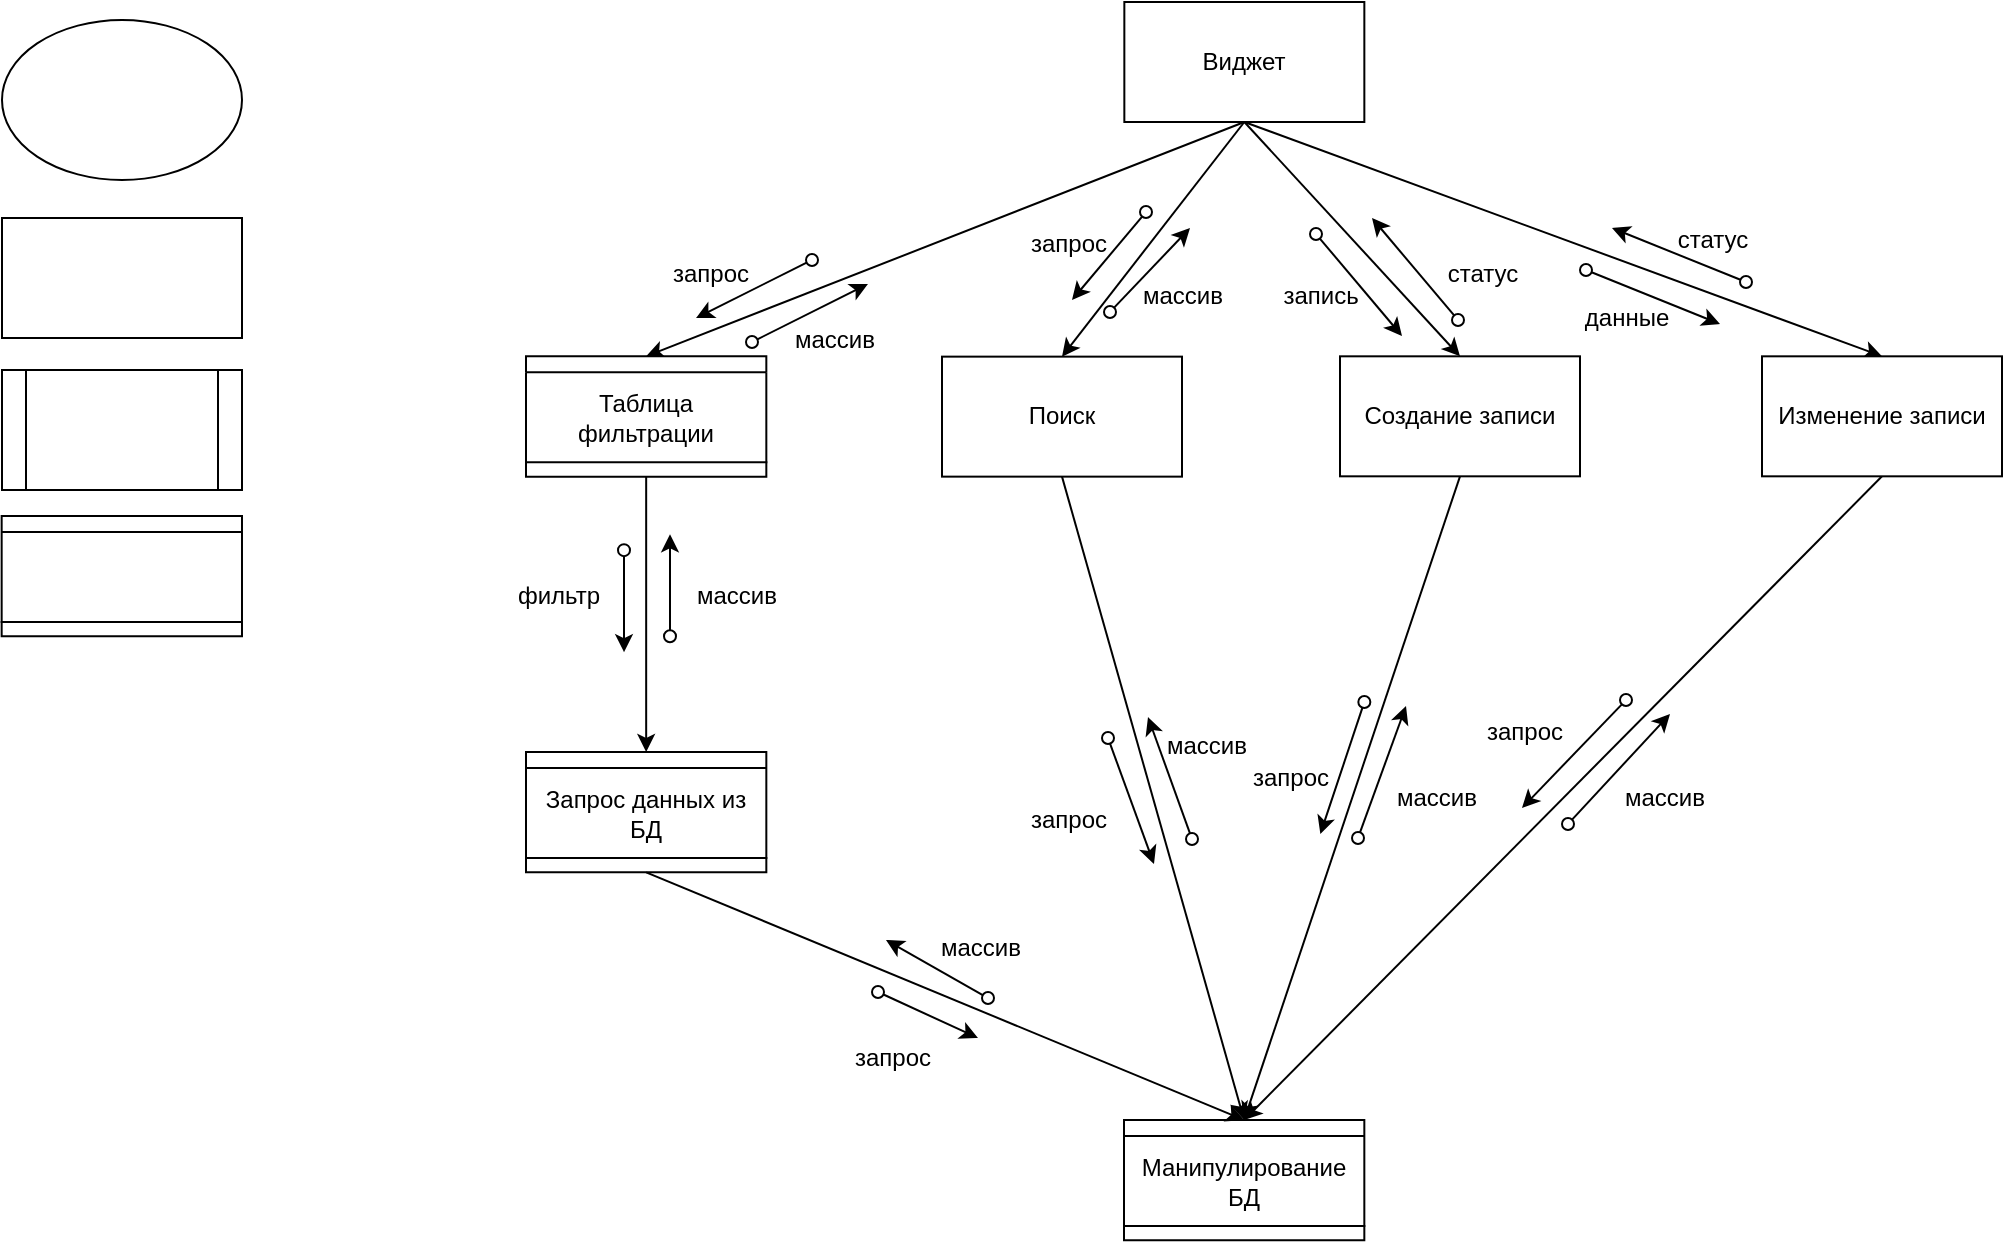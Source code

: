 <mxfile version="27.1.1">
  <diagram name="Page-1" id="kj00pv-wOyioAJ5D3fAY">
    <mxGraphModel dx="2175" dy="412" grid="0" gridSize="10" guides="1" tooltips="1" connect="1" arrows="1" fold="1" page="0" pageScale="1" pageWidth="850" pageHeight="1100" math="0" shadow="0">
      <root>
        <mxCell id="0" />
        <mxCell id="1" parent="0" />
        <mxCell id="R294HOnMax8EMjDLNMVa-26" value="" style="rounded=0;whiteSpace=wrap;html=1;" parent="1" vertex="1">
          <mxGeometry x="-427" y="602" width="120" height="60" as="geometry" />
        </mxCell>
        <mxCell id="R294HOnMax8EMjDLNMVa-27" value="" style="shape=process;whiteSpace=wrap;html=1;backgroundOutline=1;" parent="1" vertex="1">
          <mxGeometry x="-427" y="678" width="120" height="60" as="geometry" />
        </mxCell>
        <mxCell id="R294HOnMax8EMjDLNMVa-29" value="" style="shape=table;startSize=8;container=1;collapsible=1;childLayout=tableLayout;fixedRows=1;rowLines=0;fontStyle=1;align=center;resizeLast=1;html=1;whiteSpace=wrap;" parent="1" vertex="1">
          <mxGeometry x="-427.17" y="751" width="120.167" height="60.16" as="geometry" />
        </mxCell>
        <mxCell id="R294HOnMax8EMjDLNMVa-33" value="" style="shape=tableRow;horizontal=0;startSize=0;swimlaneHead=0;swimlaneBody=0;fillColor=none;collapsible=0;dropTarget=0;points=[[0,0.5],[1,0.5]];portConstraint=eastwest;top=0;left=0;right=0;bottom=1;html=1;" parent="R294HOnMax8EMjDLNMVa-29" vertex="1">
          <mxGeometry y="8" width="120.167" height="45" as="geometry" />
        </mxCell>
        <mxCell id="R294HOnMax8EMjDLNMVa-34" value="" style="shape=partialRectangle;connectable=1;fillColor=none;top=0;left=0;bottom=0;right=0;fontStyle=1;overflow=hidden;html=1;whiteSpace=wrap;movable=1;resizable=1;rotatable=1;deletable=1;editable=1;locked=0;" parent="R294HOnMax8EMjDLNMVa-33" vertex="1">
          <mxGeometry width="120.167" height="45" as="geometry">
            <mxRectangle width="120.167" height="45" as="alternateBounds" />
          </mxGeometry>
        </mxCell>
        <mxCell id="R294HOnMax8EMjDLNMVa-42" value="" style="ellipse;whiteSpace=wrap;html=1;" parent="1" vertex="1">
          <mxGeometry x="-427" y="503" width="120" height="80" as="geometry" />
        </mxCell>
        <mxCell id="R294HOnMax8EMjDLNMVa-51" style="rounded=0;orthogonalLoop=1;jettySize=auto;html=1;exitX=0.5;exitY=1;exitDx=0;exitDy=0;entryX=0.5;entryY=0;entryDx=0;entryDy=0;endArrow=classic;startFill=0;endFill=1;" parent="1" source="R294HOnMax8EMjDLNMVa-43" target="R294HOnMax8EMjDLNMVa-48" edge="1">
          <mxGeometry relative="1" as="geometry" />
        </mxCell>
        <mxCell id="R294HOnMax8EMjDLNMVa-57" style="rounded=0;orthogonalLoop=1;jettySize=auto;html=1;entryX=0.5;entryY=0;entryDx=0;entryDy=0;exitX=0.5;exitY=1;exitDx=0;exitDy=0;" parent="1" source="R294HOnMax8EMjDLNMVa-43" target="R294HOnMax8EMjDLNMVa-56" edge="1">
          <mxGeometry relative="1" as="geometry" />
        </mxCell>
        <mxCell id="R294HOnMax8EMjDLNMVa-59" style="rounded=0;orthogonalLoop=1;jettySize=auto;html=1;exitX=0.5;exitY=1;exitDx=0;exitDy=0;entryX=0.5;entryY=0;entryDx=0;entryDy=0;" parent="1" source="R294HOnMax8EMjDLNMVa-43" target="R294HOnMax8EMjDLNMVa-58" edge="1">
          <mxGeometry relative="1" as="geometry" />
        </mxCell>
        <mxCell id="R294HOnMax8EMjDLNMVa-71" style="rounded=0;orthogonalLoop=1;jettySize=auto;html=1;exitX=0.5;exitY=1;exitDx=0;exitDy=0;entryX=0.5;entryY=0;entryDx=0;entryDy=0;" parent="1" source="R294HOnMax8EMjDLNMVa-43" target="R294HOnMax8EMjDLNMVa-70" edge="1">
          <mxGeometry relative="1" as="geometry" />
        </mxCell>
        <mxCell id="R294HOnMax8EMjDLNMVa-43" value="Виджет" style="rounded=0;whiteSpace=wrap;html=1;" parent="1" vertex="1">
          <mxGeometry x="134.17" y="494" width="120" height="60" as="geometry" />
        </mxCell>
        <mxCell id="R294HOnMax8EMjDLNMVa-48" value="" style="shape=table;startSize=8;container=1;collapsible=1;childLayout=tableLayout;fixedRows=1;rowLines=0;fontStyle=0;align=center;resizeLast=1;html=1;whiteSpace=wrap;" parent="1" vertex="1">
          <mxGeometry x="-165.0" y="671.16" width="120.167" height="60.16" as="geometry" />
        </mxCell>
        <mxCell id="R294HOnMax8EMjDLNMVa-49" value="" style="shape=tableRow;horizontal=0;startSize=0;swimlaneHead=0;swimlaneBody=0;fillColor=none;collapsible=0;dropTarget=0;points=[[0,0.5],[1,0.5]];portConstraint=eastwest;top=0;left=0;right=0;bottom=1;html=1;fontStyle=0" parent="R294HOnMax8EMjDLNMVa-48" vertex="1">
          <mxGeometry y="8" width="120.167" height="45" as="geometry" />
        </mxCell>
        <mxCell id="R294HOnMax8EMjDLNMVa-50" value="Таблица фильтрации" style="shape=partialRectangle;connectable=1;fillColor=none;top=0;left=0;bottom=0;right=0;fontStyle=0;overflow=hidden;html=1;whiteSpace=wrap;movable=1;resizable=1;rotatable=1;deletable=1;editable=1;locked=0;" parent="R294HOnMax8EMjDLNMVa-49" vertex="1">
          <mxGeometry width="120.167" height="45" as="geometry">
            <mxRectangle width="120.167" height="45" as="alternateBounds" />
          </mxGeometry>
        </mxCell>
        <mxCell id="R294HOnMax8EMjDLNMVa-63" style="rounded=0;orthogonalLoop=1;jettySize=auto;html=1;exitX=0.5;exitY=1;exitDx=0;exitDy=0;entryX=0.5;entryY=0;entryDx=0;entryDy=0;" parent="1" source="R294HOnMax8EMjDLNMVa-56" target="R294HOnMax8EMjDLNMVa-60" edge="1">
          <mxGeometry relative="1" as="geometry" />
        </mxCell>
        <mxCell id="R294HOnMax8EMjDLNMVa-56" value="Поиск" style="rounded=0;whiteSpace=wrap;html=1;" parent="1" vertex="1">
          <mxGeometry x="43" y="671.32" width="120" height="60" as="geometry" />
        </mxCell>
        <mxCell id="R294HOnMax8EMjDLNMVa-69" style="rounded=0;orthogonalLoop=1;jettySize=auto;html=1;entryX=0.5;entryY=0;entryDx=0;entryDy=0;exitX=0.5;exitY=1;exitDx=0;exitDy=0;" parent="1" source="R294HOnMax8EMjDLNMVa-58" target="R294HOnMax8EMjDLNMVa-60" edge="1">
          <mxGeometry relative="1" as="geometry" />
        </mxCell>
        <mxCell id="R294HOnMax8EMjDLNMVa-58" value="Создание записи" style="rounded=0;whiteSpace=wrap;html=1;" parent="1" vertex="1">
          <mxGeometry x="242" y="671.16" width="120" height="60" as="geometry" />
        </mxCell>
        <mxCell id="R294HOnMax8EMjDLNMVa-60" value="" style="shape=table;startSize=8;container=1;collapsible=1;childLayout=tableLayout;fixedRows=1;rowLines=0;fontStyle=0;align=center;resizeLast=1;html=1;whiteSpace=wrap;" parent="1" vertex="1">
          <mxGeometry x="134.0" y="1053" width="120.167" height="60.16" as="geometry" />
        </mxCell>
        <mxCell id="R294HOnMax8EMjDLNMVa-61" value="" style="shape=tableRow;horizontal=0;startSize=0;swimlaneHead=0;swimlaneBody=0;fillColor=none;collapsible=0;dropTarget=0;points=[[0,0.5],[1,0.5]];portConstraint=eastwest;top=0;left=0;right=0;bottom=1;html=1;fontStyle=0" parent="R294HOnMax8EMjDLNMVa-60" vertex="1">
          <mxGeometry y="8" width="120.167" height="45" as="geometry" />
        </mxCell>
        <mxCell id="R294HOnMax8EMjDLNMVa-62" value="Манипулирование БД" style="shape=partialRectangle;connectable=1;fillColor=none;top=0;left=0;bottom=0;right=0;fontStyle=0;overflow=hidden;html=1;whiteSpace=wrap;movable=1;resizable=1;rotatable=1;deletable=1;editable=1;locked=0;" parent="R294HOnMax8EMjDLNMVa-61" vertex="1">
          <mxGeometry width="120.167" height="45" as="geometry">
            <mxRectangle width="120.167" height="45" as="alternateBounds" />
          </mxGeometry>
        </mxCell>
        <mxCell id="R294HOnMax8EMjDLNMVa-68" style="rounded=0;orthogonalLoop=1;jettySize=auto;html=1;exitX=0.5;exitY=1;exitDx=0;exitDy=0;entryX=0.5;entryY=0;entryDx=0;entryDy=0;" parent="1" source="R294HOnMax8EMjDLNMVa-64" target="R294HOnMax8EMjDLNMVa-60" edge="1">
          <mxGeometry relative="1" as="geometry" />
        </mxCell>
        <mxCell id="R294HOnMax8EMjDLNMVa-64" value="" style="shape=table;startSize=8;container=1;collapsible=1;childLayout=tableLayout;fixedRows=1;rowLines=0;fontStyle=0;align=center;resizeLast=1;html=1;whiteSpace=wrap;" parent="1" vertex="1">
          <mxGeometry x="-165.0" y="869.0" width="120.167" height="60.16" as="geometry" />
        </mxCell>
        <mxCell id="R294HOnMax8EMjDLNMVa-65" value="" style="shape=tableRow;horizontal=0;startSize=0;swimlaneHead=0;swimlaneBody=0;fillColor=none;collapsible=0;dropTarget=0;points=[[0,0.5],[1,0.5]];portConstraint=eastwest;top=0;left=0;right=0;bottom=1;html=1;fontStyle=0" parent="R294HOnMax8EMjDLNMVa-64" vertex="1">
          <mxGeometry y="8" width="120.167" height="45" as="geometry" />
        </mxCell>
        <mxCell id="R294HOnMax8EMjDLNMVa-66" value="Запрос данных из БД" style="shape=partialRectangle;connectable=1;fillColor=none;top=0;left=0;bottom=0;right=0;fontStyle=0;overflow=hidden;html=1;whiteSpace=wrap;movable=1;resizable=1;rotatable=1;deletable=1;editable=1;locked=0;" parent="R294HOnMax8EMjDLNMVa-65" vertex="1">
          <mxGeometry width="120.167" height="45" as="geometry">
            <mxRectangle width="120.167" height="45" as="alternateBounds" />
          </mxGeometry>
        </mxCell>
        <mxCell id="R294HOnMax8EMjDLNMVa-67" style="rounded=0;orthogonalLoop=1;jettySize=auto;html=1;entryX=0.5;entryY=0;entryDx=0;entryDy=0;exitX=0.5;exitY=1;exitDx=0;exitDy=0;" parent="1" source="R294HOnMax8EMjDLNMVa-48" target="R294HOnMax8EMjDLNMVa-64" edge="1">
          <mxGeometry relative="1" as="geometry">
            <mxPoint y="754" as="sourcePoint" />
          </mxGeometry>
        </mxCell>
        <mxCell id="R294HOnMax8EMjDLNMVa-72" style="rounded=0;orthogonalLoop=1;jettySize=auto;html=1;exitX=0.5;exitY=1;exitDx=0;exitDy=0;entryX=0.5;entryY=0;entryDx=0;entryDy=0;" parent="1" source="R294HOnMax8EMjDLNMVa-70" target="R294HOnMax8EMjDLNMVa-60" edge="1">
          <mxGeometry relative="1" as="geometry" />
        </mxCell>
        <mxCell id="R294HOnMax8EMjDLNMVa-70" value="Изменение записи" style="rounded=0;whiteSpace=wrap;html=1;" parent="1" vertex="1">
          <mxGeometry x="453" y="671.16" width="120" height="60" as="geometry" />
        </mxCell>
        <mxCell id="R294HOnMax8EMjDLNMVa-79" value="" style="endArrow=classic;html=1;rounded=0;startArrow=oval;startFill=0;" parent="1" edge="1">
          <mxGeometry width="50" height="50" relative="1" as="geometry">
            <mxPoint x="-22" y="623" as="sourcePoint" />
            <mxPoint x="-80" y="652" as="targetPoint" />
          </mxGeometry>
        </mxCell>
        <mxCell id="R294HOnMax8EMjDLNMVa-80" value="массив" style="text;html=1;align=center;verticalAlign=middle;resizable=0;points=[];autosize=1;strokeColor=none;fillColor=none;" parent="1" vertex="1">
          <mxGeometry x="-40" y="650" width="58" height="26" as="geometry" />
        </mxCell>
        <mxCell id="R294HOnMax8EMjDLNMVa-81" value="" style="endArrow=classic;html=1;rounded=0;startArrow=oval;startFill=0;" parent="1" edge="1">
          <mxGeometry width="50" height="50" relative="1" as="geometry">
            <mxPoint x="-52" y="664" as="sourcePoint" />
            <mxPoint x="6" y="635" as="targetPoint" />
          </mxGeometry>
        </mxCell>
        <mxCell id="R294HOnMax8EMjDLNMVa-82" value="запрос" style="text;html=1;align=center;verticalAlign=middle;resizable=0;points=[];autosize=1;strokeColor=none;fillColor=none;" parent="1" vertex="1">
          <mxGeometry x="-100.83" y="617" width="56" height="26" as="geometry" />
        </mxCell>
        <mxCell id="R294HOnMax8EMjDLNMVa-86" value="" style="endArrow=classic;html=1;rounded=0;startArrow=oval;startFill=0;" parent="1" edge="1">
          <mxGeometry width="50" height="50" relative="1" as="geometry">
            <mxPoint x="-116" y="768.08" as="sourcePoint" />
            <mxPoint x="-116" y="819.08" as="targetPoint" />
          </mxGeometry>
        </mxCell>
        <mxCell id="R294HOnMax8EMjDLNMVa-87" value="массив" style="text;html=1;align=center;verticalAlign=middle;resizable=0;points=[];autosize=1;strokeColor=none;fillColor=none;" parent="1" vertex="1">
          <mxGeometry x="-89" y="778" width="58" height="26" as="geometry" />
        </mxCell>
        <mxCell id="R294HOnMax8EMjDLNMVa-89" value="фильтр" style="text;html=1;align=center;verticalAlign=middle;resizable=0;points=[];autosize=1;strokeColor=none;fillColor=none;" parent="1" vertex="1">
          <mxGeometry x="-179" y="778" width="59" height="26" as="geometry" />
        </mxCell>
        <mxCell id="R294HOnMax8EMjDLNMVa-91" value="" style="endArrow=classic;html=1;rounded=0;startArrow=oval;startFill=0;" parent="1" edge="1">
          <mxGeometry width="50" height="50" relative="1" as="geometry">
            <mxPoint x="-93" y="811.16" as="sourcePoint" />
            <mxPoint x="-93" y="760.16" as="targetPoint" />
          </mxGeometry>
        </mxCell>
        <mxCell id="R294HOnMax8EMjDLNMVa-92" value="" style="endArrow=classic;html=1;rounded=0;startArrow=oval;startFill=0;" parent="1" edge="1">
          <mxGeometry width="50" height="50" relative="1" as="geometry">
            <mxPoint x="11" y="989.0" as="sourcePoint" />
            <mxPoint x="61" y="1012" as="targetPoint" />
          </mxGeometry>
        </mxCell>
        <mxCell id="R294HOnMax8EMjDLNMVa-93" value="массив" style="text;html=1;align=center;verticalAlign=middle;resizable=0;points=[];autosize=1;strokeColor=none;fillColor=none;" parent="1" vertex="1">
          <mxGeometry x="33" y="954" width="58" height="26" as="geometry" />
        </mxCell>
        <mxCell id="R294HOnMax8EMjDLNMVa-94" value="запрос" style="text;html=1;align=center;verticalAlign=middle;resizable=0;points=[];autosize=1;strokeColor=none;fillColor=none;" parent="1" vertex="1">
          <mxGeometry x="-10" y="1009" width="56" height="26" as="geometry" />
        </mxCell>
        <mxCell id="R294HOnMax8EMjDLNMVa-95" value="" style="endArrow=classic;html=1;rounded=0;startArrow=oval;startFill=0;" parent="1" edge="1">
          <mxGeometry width="50" height="50" relative="1" as="geometry">
            <mxPoint x="66" y="992" as="sourcePoint" />
            <mxPoint x="15" y="963" as="targetPoint" />
          </mxGeometry>
        </mxCell>
        <mxCell id="R294HOnMax8EMjDLNMVa-96" value="" style="endArrow=classic;html=1;rounded=0;startArrow=oval;startFill=0;" parent="1" edge="1">
          <mxGeometry width="50" height="50" relative="1" as="geometry">
            <mxPoint x="126" y="862" as="sourcePoint" />
            <mxPoint x="149" y="925" as="targetPoint" />
          </mxGeometry>
        </mxCell>
        <mxCell id="R294HOnMax8EMjDLNMVa-97" value="массив" style="text;html=1;align=center;verticalAlign=middle;resizable=0;points=[];autosize=1;strokeColor=none;fillColor=none;" parent="1" vertex="1">
          <mxGeometry x="146.0" y="853" width="58" height="26" as="geometry" />
        </mxCell>
        <mxCell id="R294HOnMax8EMjDLNMVa-98" value="запрос" style="text;html=1;align=center;verticalAlign=middle;resizable=0;points=[];autosize=1;strokeColor=none;fillColor=none;" parent="1" vertex="1">
          <mxGeometry x="78.17" y="890" width="56" height="26" as="geometry" />
        </mxCell>
        <mxCell id="R294HOnMax8EMjDLNMVa-99" value="" style="endArrow=classic;html=1;rounded=0;startArrow=oval;startFill=0;" parent="1" edge="1">
          <mxGeometry width="50" height="50" relative="1" as="geometry">
            <mxPoint x="168" y="912.5" as="sourcePoint" />
            <mxPoint x="146" y="851.5" as="targetPoint" />
          </mxGeometry>
        </mxCell>
        <mxCell id="R294HOnMax8EMjDLNMVa-101" value="" style="endArrow=classic;html=1;rounded=0;startArrow=oval;startFill=0;" parent="1" edge="1">
          <mxGeometry width="50" height="50" relative="1" as="geometry">
            <mxPoint x="254.17" y="844" as="sourcePoint" />
            <mxPoint x="232.17" y="910" as="targetPoint" />
          </mxGeometry>
        </mxCell>
        <mxCell id="R294HOnMax8EMjDLNMVa-102" value="массив" style="text;html=1;align=center;verticalAlign=middle;resizable=0;points=[];autosize=1;strokeColor=none;fillColor=none;" parent="1" vertex="1">
          <mxGeometry x="261.0" y="879" width="58" height="26" as="geometry" />
        </mxCell>
        <mxCell id="R294HOnMax8EMjDLNMVa-103" value="запрос" style="text;html=1;align=center;verticalAlign=middle;resizable=0;points=[];autosize=1;strokeColor=none;fillColor=none;" parent="1" vertex="1">
          <mxGeometry x="189" y="869" width="56" height="26" as="geometry" />
        </mxCell>
        <mxCell id="R294HOnMax8EMjDLNMVa-104" value="" style="endArrow=classic;html=1;rounded=0;startArrow=oval;startFill=0;" parent="1" edge="1">
          <mxGeometry width="50" height="50" relative="1" as="geometry">
            <mxPoint x="251" y="912" as="sourcePoint" />
            <mxPoint x="275" y="846" as="targetPoint" />
          </mxGeometry>
        </mxCell>
        <mxCell id="R294HOnMax8EMjDLNMVa-105" value="" style="endArrow=classic;html=1;rounded=0;startArrow=oval;startFill=0;" parent="1" edge="1">
          <mxGeometry width="50" height="50" relative="1" as="geometry">
            <mxPoint x="385" y="843" as="sourcePoint" />
            <mxPoint x="333" y="897" as="targetPoint" />
          </mxGeometry>
        </mxCell>
        <mxCell id="R294HOnMax8EMjDLNMVa-106" value="" style="endArrow=classic;html=1;rounded=0;startArrow=oval;startFill=0;" parent="1" edge="1">
          <mxGeometry width="50" height="50" relative="1" as="geometry">
            <mxPoint x="356" y="905" as="sourcePoint" />
            <mxPoint x="407" y="850" as="targetPoint" />
          </mxGeometry>
        </mxCell>
        <mxCell id="R294HOnMax8EMjDLNMVa-107" value="запрос" style="text;html=1;align=center;verticalAlign=middle;resizable=0;points=[];autosize=1;strokeColor=none;fillColor=none;" parent="1" vertex="1">
          <mxGeometry x="306" y="846" width="56" height="26" as="geometry" />
        </mxCell>
        <mxCell id="R294HOnMax8EMjDLNMVa-108" value="массив" style="text;html=1;align=center;verticalAlign=middle;resizable=0;points=[];autosize=1;strokeColor=none;fillColor=none;" parent="1" vertex="1">
          <mxGeometry x="375.0" y="879" width="58" height="26" as="geometry" />
        </mxCell>
        <mxCell id="R294HOnMax8EMjDLNMVa-109" value="" style="endArrow=classic;html=1;rounded=0;startArrow=oval;startFill=0;" parent="1" edge="1">
          <mxGeometry width="50" height="50" relative="1" as="geometry">
            <mxPoint x="145" y="599" as="sourcePoint" />
            <mxPoint x="108" y="643" as="targetPoint" />
          </mxGeometry>
        </mxCell>
        <mxCell id="R294HOnMax8EMjDLNMVa-110" value="массив" style="text;html=1;align=center;verticalAlign=middle;resizable=0;points=[];autosize=1;strokeColor=none;fillColor=none;" parent="1" vertex="1">
          <mxGeometry x="134" y="628" width="58" height="26" as="geometry" />
        </mxCell>
        <mxCell id="R294HOnMax8EMjDLNMVa-111" value="" style="endArrow=classic;html=1;rounded=0;startArrow=oval;startFill=0;" parent="1" edge="1">
          <mxGeometry width="50" height="50" relative="1" as="geometry">
            <mxPoint x="127" y="649" as="sourcePoint" />
            <mxPoint x="167" y="607" as="targetPoint" />
          </mxGeometry>
        </mxCell>
        <mxCell id="R294HOnMax8EMjDLNMVa-112" value="запрос" style="text;html=1;align=center;verticalAlign=middle;resizable=0;points=[];autosize=1;strokeColor=none;fillColor=none;" parent="1" vertex="1">
          <mxGeometry x="78.17" y="602" width="56" height="26" as="geometry" />
        </mxCell>
        <mxCell id="R294HOnMax8EMjDLNMVa-113" value="" style="endArrow=classic;html=1;rounded=0;startArrow=oval;startFill=0;" parent="1" edge="1">
          <mxGeometry width="50" height="50" relative="1" as="geometry">
            <mxPoint x="230" y="610" as="sourcePoint" />
            <mxPoint x="273" y="661" as="targetPoint" />
          </mxGeometry>
        </mxCell>
        <mxCell id="R294HOnMax8EMjDLNMVa-114" value="запись" style="text;html=1;align=center;verticalAlign=middle;resizable=0;points=[];autosize=1;strokeColor=none;fillColor=none;" parent="1" vertex="1">
          <mxGeometry x="204.0" y="628" width="56" height="26" as="geometry" />
        </mxCell>
        <mxCell id="R294HOnMax8EMjDLNMVa-115" value="" style="endArrow=classic;html=1;rounded=0;startArrow=oval;startFill=0;" parent="1" edge="1">
          <mxGeometry width="50" height="50" relative="1" as="geometry">
            <mxPoint x="301" y="653" as="sourcePoint" />
            <mxPoint x="258" y="602" as="targetPoint" />
          </mxGeometry>
        </mxCell>
        <mxCell id="R294HOnMax8EMjDLNMVa-116" value="статус" style="text;html=1;align=center;verticalAlign=middle;resizable=0;points=[];autosize=1;strokeColor=none;fillColor=none;" parent="1" vertex="1">
          <mxGeometry x="286" y="617" width="53" height="26" as="geometry" />
        </mxCell>
        <mxCell id="R294HOnMax8EMjDLNMVa-117" value="данные" style="text;html=1;align=center;verticalAlign=middle;resizable=0;points=[];autosize=1;strokeColor=none;fillColor=none;" parent="1" vertex="1">
          <mxGeometry x="355" y="639" width="60" height="26" as="geometry" />
        </mxCell>
        <mxCell id="R294HOnMax8EMjDLNMVa-118" value="" style="endArrow=classic;html=1;rounded=0;startArrow=oval;startFill=0;" parent="1" edge="1">
          <mxGeometry width="50" height="50" relative="1" as="geometry">
            <mxPoint x="365" y="628" as="sourcePoint" />
            <mxPoint x="432" y="655" as="targetPoint" />
          </mxGeometry>
        </mxCell>
        <mxCell id="R294HOnMax8EMjDLNMVa-119" value="" style="endArrow=classic;html=1;rounded=0;startArrow=oval;startFill=0;" parent="1" edge="1">
          <mxGeometry width="50" height="50" relative="1" as="geometry">
            <mxPoint x="445" y="634" as="sourcePoint" />
            <mxPoint x="378" y="607" as="targetPoint" />
          </mxGeometry>
        </mxCell>
        <mxCell id="R294HOnMax8EMjDLNMVa-120" value="статус" style="text;html=1;align=center;verticalAlign=middle;resizable=0;points=[];autosize=1;strokeColor=none;fillColor=none;" parent="1" vertex="1">
          <mxGeometry x="401" y="600" width="53" height="26" as="geometry" />
        </mxCell>
      </root>
    </mxGraphModel>
  </diagram>
</mxfile>
